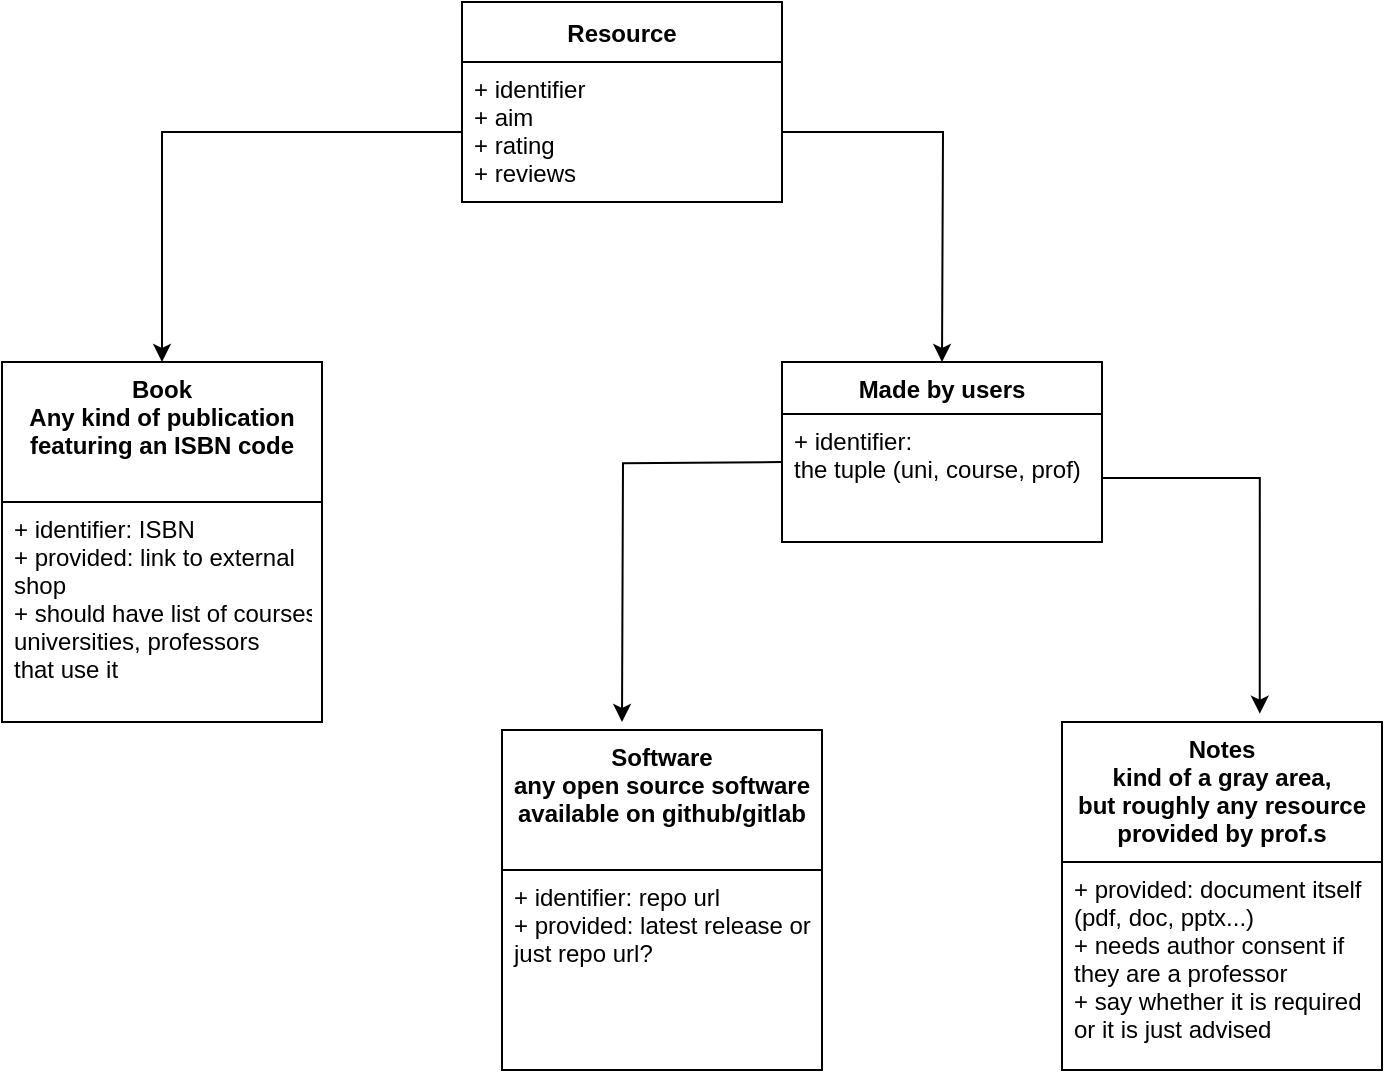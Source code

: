 <mxfile version="13.6.5">
    <diagram id="1yO_Jc1BPOfT5nxPLUFG" name="Page-1">
        <mxGraphModel dx="922" dy="759" grid="1" gridSize="10" guides="1" tooltips="1" connect="1" arrows="1" fold="1" page="1" pageScale="1" pageWidth="850" pageHeight="1100" math="0" shadow="0">
            <root>
                <mxCell id="0"/>
                <mxCell id="1" parent="0"/>
                <mxCell id="PZ9piYDimuRyXfDXamoq-9" value="Book&#10;Any kind of publication&#10;featuring an ISBN code" style="swimlane;fontStyle=1;align=center;verticalAlign=top;childLayout=stackLayout;horizontal=1;startSize=70;horizontalStack=0;resizeParent=1;resizeParentMax=0;resizeLast=0;collapsible=1;marginBottom=0;fillColor=none;" parent="1" vertex="1">
                    <mxGeometry x="130" y="200" width="160" height="180" as="geometry"/>
                </mxCell>
                <mxCell id="PZ9piYDimuRyXfDXamoq-10" value="+ identifier: ISBN&#10;+ provided: link to external&#10;shop&#10;+ should have list of courses,&#10;universities, professors&#10;that use it" style="text;strokeColor=none;fillColor=none;align=left;verticalAlign=top;spacingLeft=4;spacingRight=4;overflow=hidden;rotatable=0;points=[[0,0.5],[1,0.5]];portConstraint=eastwest;" parent="PZ9piYDimuRyXfDXamoq-9" vertex="1">
                    <mxGeometry y="70" width="160" height="110" as="geometry"/>
                </mxCell>
                <mxCell id="2" style="edgeStyle=orthogonalEdgeStyle;rounded=0;orthogonalLoop=1;jettySize=auto;html=1;entryX=0.5;entryY=0;entryDx=0;entryDy=0;" parent="1" source="PZ9piYDimuRyXfDXamoq-2" target="PZ9piYDimuRyXfDXamoq-9" edge="1">
                    <mxGeometry relative="1" as="geometry"/>
                </mxCell>
                <mxCell id="PZ9piYDimuRyXfDXamoq-1" value="Resource" style="swimlane;fontStyle=1;childLayout=stackLayout;horizontal=1;startSize=30;fillColor=none;horizontalStack=0;resizeParent=1;resizeParentMax=0;resizeLast=0;collapsible=1;marginBottom=0;" parent="1" vertex="1">
                    <mxGeometry x="360" y="20" width="160" height="100" as="geometry"/>
                </mxCell>
                <mxCell id="PZ9piYDimuRyXfDXamoq-2" value="+ identifier&#10;+ aim&#10;+ rating&#10;+ reviews" style="text;strokeColor=none;fillColor=none;align=left;verticalAlign=top;spacingLeft=4;spacingRight=4;overflow=hidden;rotatable=0;points=[[0,0.5],[1,0.5]];portConstraint=eastwest;" parent="PZ9piYDimuRyXfDXamoq-1" vertex="1">
                    <mxGeometry y="30" width="160" height="70" as="geometry"/>
                </mxCell>
                <mxCell id="12" style="edgeStyle=orthogonalEdgeStyle;rounded=0;orthogonalLoop=1;jettySize=auto;html=1;entryX=0.5;entryY=0;entryDx=0;entryDy=0;" edge="1" parent="1" source="PZ9piYDimuRyXfDXamoq-2">
                    <mxGeometry relative="1" as="geometry">
                        <mxPoint x="600" y="200" as="targetPoint"/>
                    </mxGeometry>
                </mxCell>
                <mxCell id="13" style="edgeStyle=orthogonalEdgeStyle;rounded=0;orthogonalLoop=1;jettySize=auto;html=1;" edge="1" parent="1">
                    <mxGeometry relative="1" as="geometry">
                        <mxPoint x="440" y="380" as="targetPoint"/>
                        <mxPoint x="520" y="250.059" as="sourcePoint"/>
                    </mxGeometry>
                </mxCell>
                <mxCell id="18" value="Made by users" style="swimlane;fontStyle=1;childLayout=stackLayout;horizontal=1;startSize=26;fillColor=none;horizontalStack=0;resizeParent=1;resizeParentMax=0;resizeLast=0;collapsible=1;marginBottom=0;" vertex="1" parent="1">
                    <mxGeometry x="520" y="200" width="160" height="90" as="geometry"/>
                </mxCell>
                <mxCell id="19" value="+ identifier: &#10;the tuple (uni, course, prof)" style="text;strokeColor=none;fillColor=none;align=left;verticalAlign=top;spacingLeft=4;spacingRight=4;overflow=hidden;rotatable=0;points=[[0,0.5],[1,0.5]];portConstraint=eastwest;" vertex="1" parent="18">
                    <mxGeometry y="26" width="160" height="64" as="geometry"/>
                </mxCell>
                <mxCell id="PZ9piYDimuRyXfDXamoq-13" value="Software&#10;any open source software&#10;available on github/gitlab" style="swimlane;fontStyle=1;align=center;verticalAlign=top;childLayout=stackLayout;horizontal=1;startSize=70;horizontalStack=0;resizeParent=1;resizeParentMax=0;resizeLast=0;collapsible=1;marginBottom=0;fillColor=none;" parent="1" vertex="1">
                    <mxGeometry x="380" y="384" width="160" height="170" as="geometry"/>
                </mxCell>
                <mxCell id="PZ9piYDimuRyXfDXamoq-14" value="+ identifier: repo url&#10;+ provided: latest release or&#10;just repo url?" style="text;strokeColor=none;fillColor=none;align=left;verticalAlign=top;spacingLeft=4;spacingRight=4;overflow=hidden;rotatable=0;points=[[0,0.5],[1,0.5]];portConstraint=eastwest;" parent="PZ9piYDimuRyXfDXamoq-13" vertex="1">
                    <mxGeometry y="70" width="160" height="100" as="geometry"/>
                </mxCell>
                <mxCell id="PZ9piYDimuRyXfDXamoq-5" value="Notes&#10;kind of a gray area,&#10;but roughly any resource&#10;provided by prof.s" style="swimlane;fontStyle=1;align=center;verticalAlign=top;childLayout=stackLayout;horizontal=1;startSize=70;horizontalStack=0;resizeParent=1;resizeParentMax=0;resizeLast=0;collapsible=1;marginBottom=0;fillColor=none;" parent="1" vertex="1">
                    <mxGeometry x="660" y="380" width="160" height="174" as="geometry"/>
                </mxCell>
                <mxCell id="PZ9piYDimuRyXfDXamoq-6" value="+ provided: document itself&#10;(pdf, doc, pptx...)&#10;+ needs author consent if&#10;they are a professor&#10;+ say whether it is required&#10;or it is just advised" style="text;strokeColor=none;fillColor=none;align=left;verticalAlign=top;spacingLeft=4;spacingRight=4;overflow=hidden;rotatable=0;points=[[0,0.5],[1,0.5]];portConstraint=eastwest;" parent="PZ9piYDimuRyXfDXamoq-5" vertex="1">
                    <mxGeometry y="70" width="160" height="104" as="geometry"/>
                </mxCell>
                <mxCell id="22" style="edgeStyle=orthogonalEdgeStyle;rounded=0;orthogonalLoop=1;jettySize=auto;html=1;entryX=0.618;entryY=-0.024;entryDx=0;entryDy=0;entryPerimeter=0;" edge="1" parent="1" source="19" target="PZ9piYDimuRyXfDXamoq-5">
                    <mxGeometry relative="1" as="geometry">
                        <mxPoint x="760" y="370" as="targetPoint"/>
                    </mxGeometry>
                </mxCell>
            </root>
        </mxGraphModel>
    </diagram>
</mxfile>